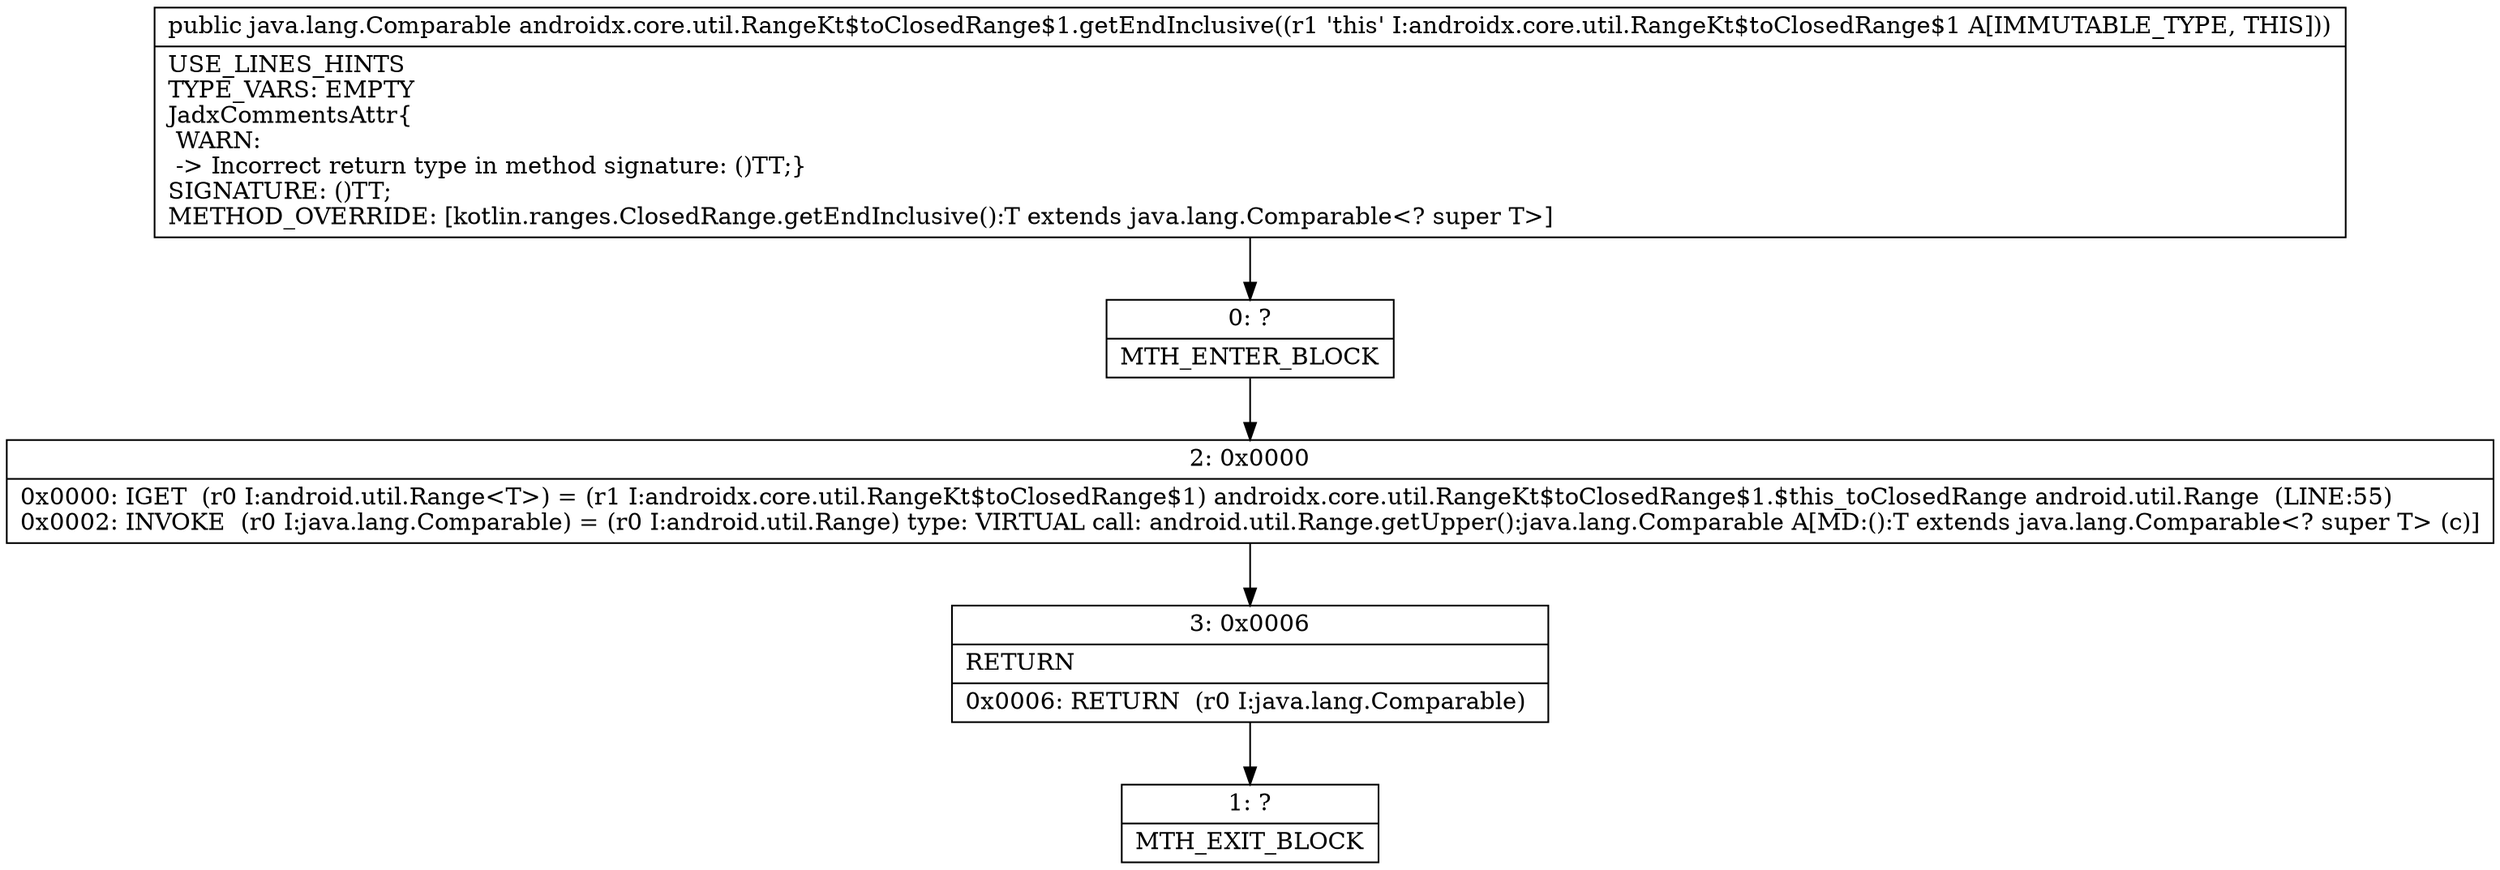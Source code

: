 digraph "CFG forandroidx.core.util.RangeKt$toClosedRange$1.getEndInclusive()Ljava\/lang\/Comparable;" {
Node_0 [shape=record,label="{0\:\ ?|MTH_ENTER_BLOCK\l}"];
Node_2 [shape=record,label="{2\:\ 0x0000|0x0000: IGET  (r0 I:android.util.Range\<T\>) = (r1 I:androidx.core.util.RangeKt$toClosedRange$1) androidx.core.util.RangeKt$toClosedRange$1.$this_toClosedRange android.util.Range  (LINE:55)\l0x0002: INVOKE  (r0 I:java.lang.Comparable) = (r0 I:android.util.Range) type: VIRTUAL call: android.util.Range.getUpper():java.lang.Comparable A[MD:():T extends java.lang.Comparable\<? super T\> (c)]\l}"];
Node_3 [shape=record,label="{3\:\ 0x0006|RETURN\l|0x0006: RETURN  (r0 I:java.lang.Comparable) \l}"];
Node_1 [shape=record,label="{1\:\ ?|MTH_EXIT_BLOCK\l}"];
MethodNode[shape=record,label="{public java.lang.Comparable androidx.core.util.RangeKt$toClosedRange$1.getEndInclusive((r1 'this' I:androidx.core.util.RangeKt$toClosedRange$1 A[IMMUTABLE_TYPE, THIS]))  | USE_LINES_HINTS\lTYPE_VARS: EMPTY\lJadxCommentsAttr\{\l WARN: \l \-\> Incorrect return type in method signature: ()TT;\}\lSIGNATURE: ()TT;\lMETHOD_OVERRIDE: [kotlin.ranges.ClosedRange.getEndInclusive():T extends java.lang.Comparable\<? super T\>]\l}"];
MethodNode -> Node_0;Node_0 -> Node_2;
Node_2 -> Node_3;
Node_3 -> Node_1;
}

